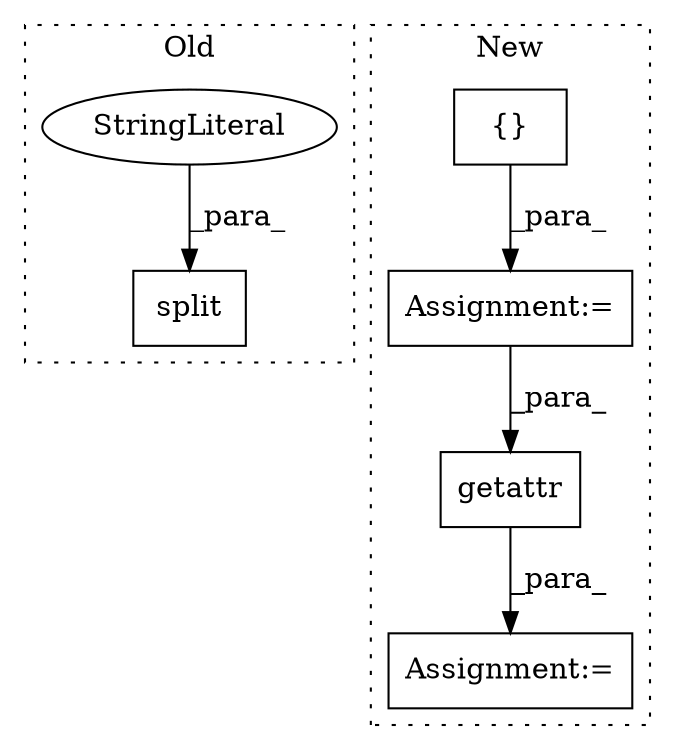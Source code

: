 digraph G {
subgraph cluster0 {
1 [label="split" a="32" s="5669,5678" l="6,1" shape="box"];
4 [label="StringLiteral" a="45" s="5675" l="3" shape="ellipse"];
label = "Old";
style="dotted";
}
subgraph cluster1 {
2 [label="getattr" a="32" s="14392,14431" l="8,1" shape="box"];
3 [label="Assignment:=" a="7" s="14391" l="1" shape="box"];
5 [label="Assignment:=" a="7" s="14299" l="1" shape="box"];
6 [label="{}" a="4" s="14351,14369" l="1,1" shape="box"];
label = "New";
style="dotted";
}
2 -> 3 [label="_para_"];
4 -> 1 [label="_para_"];
5 -> 2 [label="_para_"];
6 -> 5 [label="_para_"];
}